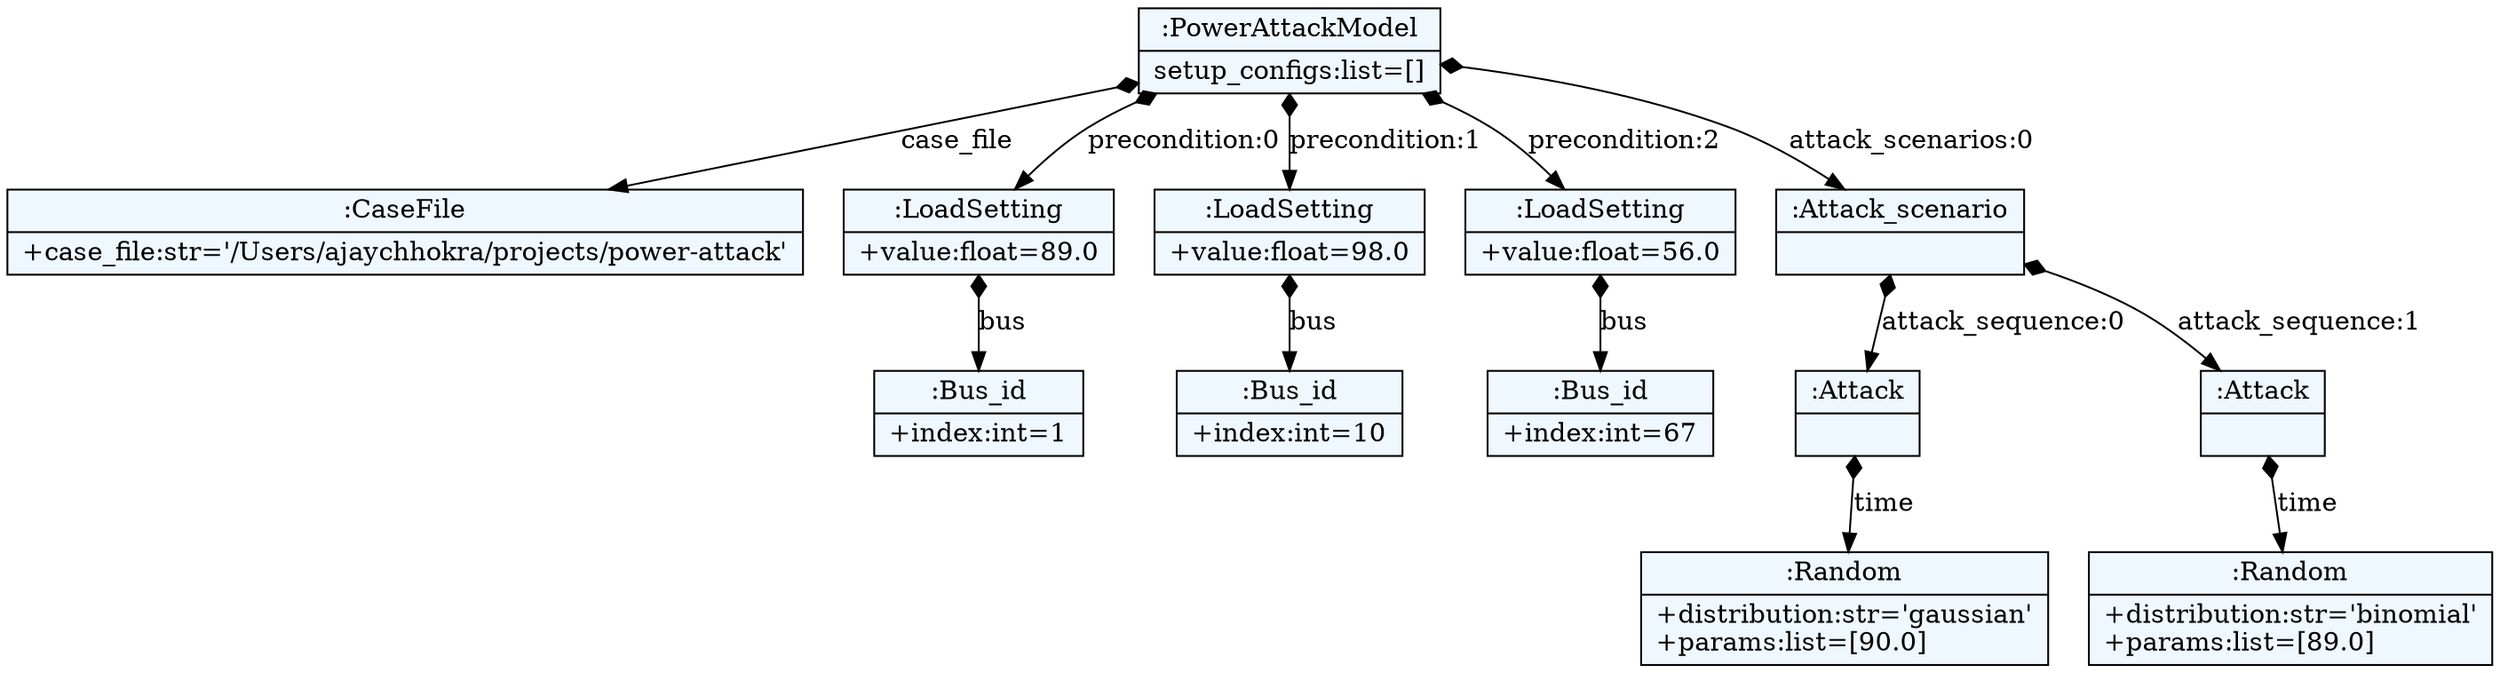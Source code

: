 
    digraph textX {
    fontname = "Bitstream Vera Sans"
    fontsize = 8
    node[
        shape=record,
        style=filled,
        fillcolor=aliceblue
    ]
    nodesep = 0.3
    edge[dir=black,arrowtail=empty]


4422632656 -> 4422632784 [label="case_file" arrowtail=diamond dir=both]
4422632784[label="{:CaseFile|+case_file:str='/Users/ajaychhokra/projects/power-attack'\l}"]
4422632656 -> 4422633040 [label="precondition:0" arrowtail=diamond dir=both]
4422633040 -> 4422633104 [label="bus" arrowtail=diamond dir=both]
4422633104[label="{:Bus_id|+index:int=1\l}"]
4422633040[label="{:LoadSetting|+value:float=89.0\l}"]
4422632656 -> 4422632976 [label="precondition:1" arrowtail=diamond dir=both]
4422632976 -> 4422633168 [label="bus" arrowtail=diamond dir=both]
4422633168[label="{:Bus_id|+index:int=10\l}"]
4422632976[label="{:LoadSetting|+value:float=98.0\l}"]
4422632656 -> 4422633232 [label="precondition:2" arrowtail=diamond dir=both]
4422633232 -> 4422633360 [label="bus" arrowtail=diamond dir=both]
4422633360[label="{:Bus_id|+index:int=67\l}"]
4422633232[label="{:LoadSetting|+value:float=56.0\l}"]
4422632656 -> 4422633296 [label="attack_scenarios:0" arrowtail=diamond dir=both]
4422633296 -> 4422633872 [label="attack_sequence:0" arrowtail=diamond dir=both]
4422633872 -> 4422441552 [label="time" arrowtail=diamond dir=both]
4422441552[label="{:Random|+distribution:str='gaussian'\l+params:list=[90.0]\l}"]
4422633872[label="{:Attack|}"]
4422633296 -> 4422441296 [label="attack_sequence:1" arrowtail=diamond dir=both]
4422441296 -> 4422054608 [label="time" arrowtail=diamond dir=both]
4422054608[label="{:Random|+distribution:str='binomial'\l+params:list=[89.0]\l}"]
4422441296[label="{:Attack|}"]
4422633296[label="{:Attack_scenario|}"]
4422632656[label="{:PowerAttackModel|setup_configs:list=[]\l}"]

}
